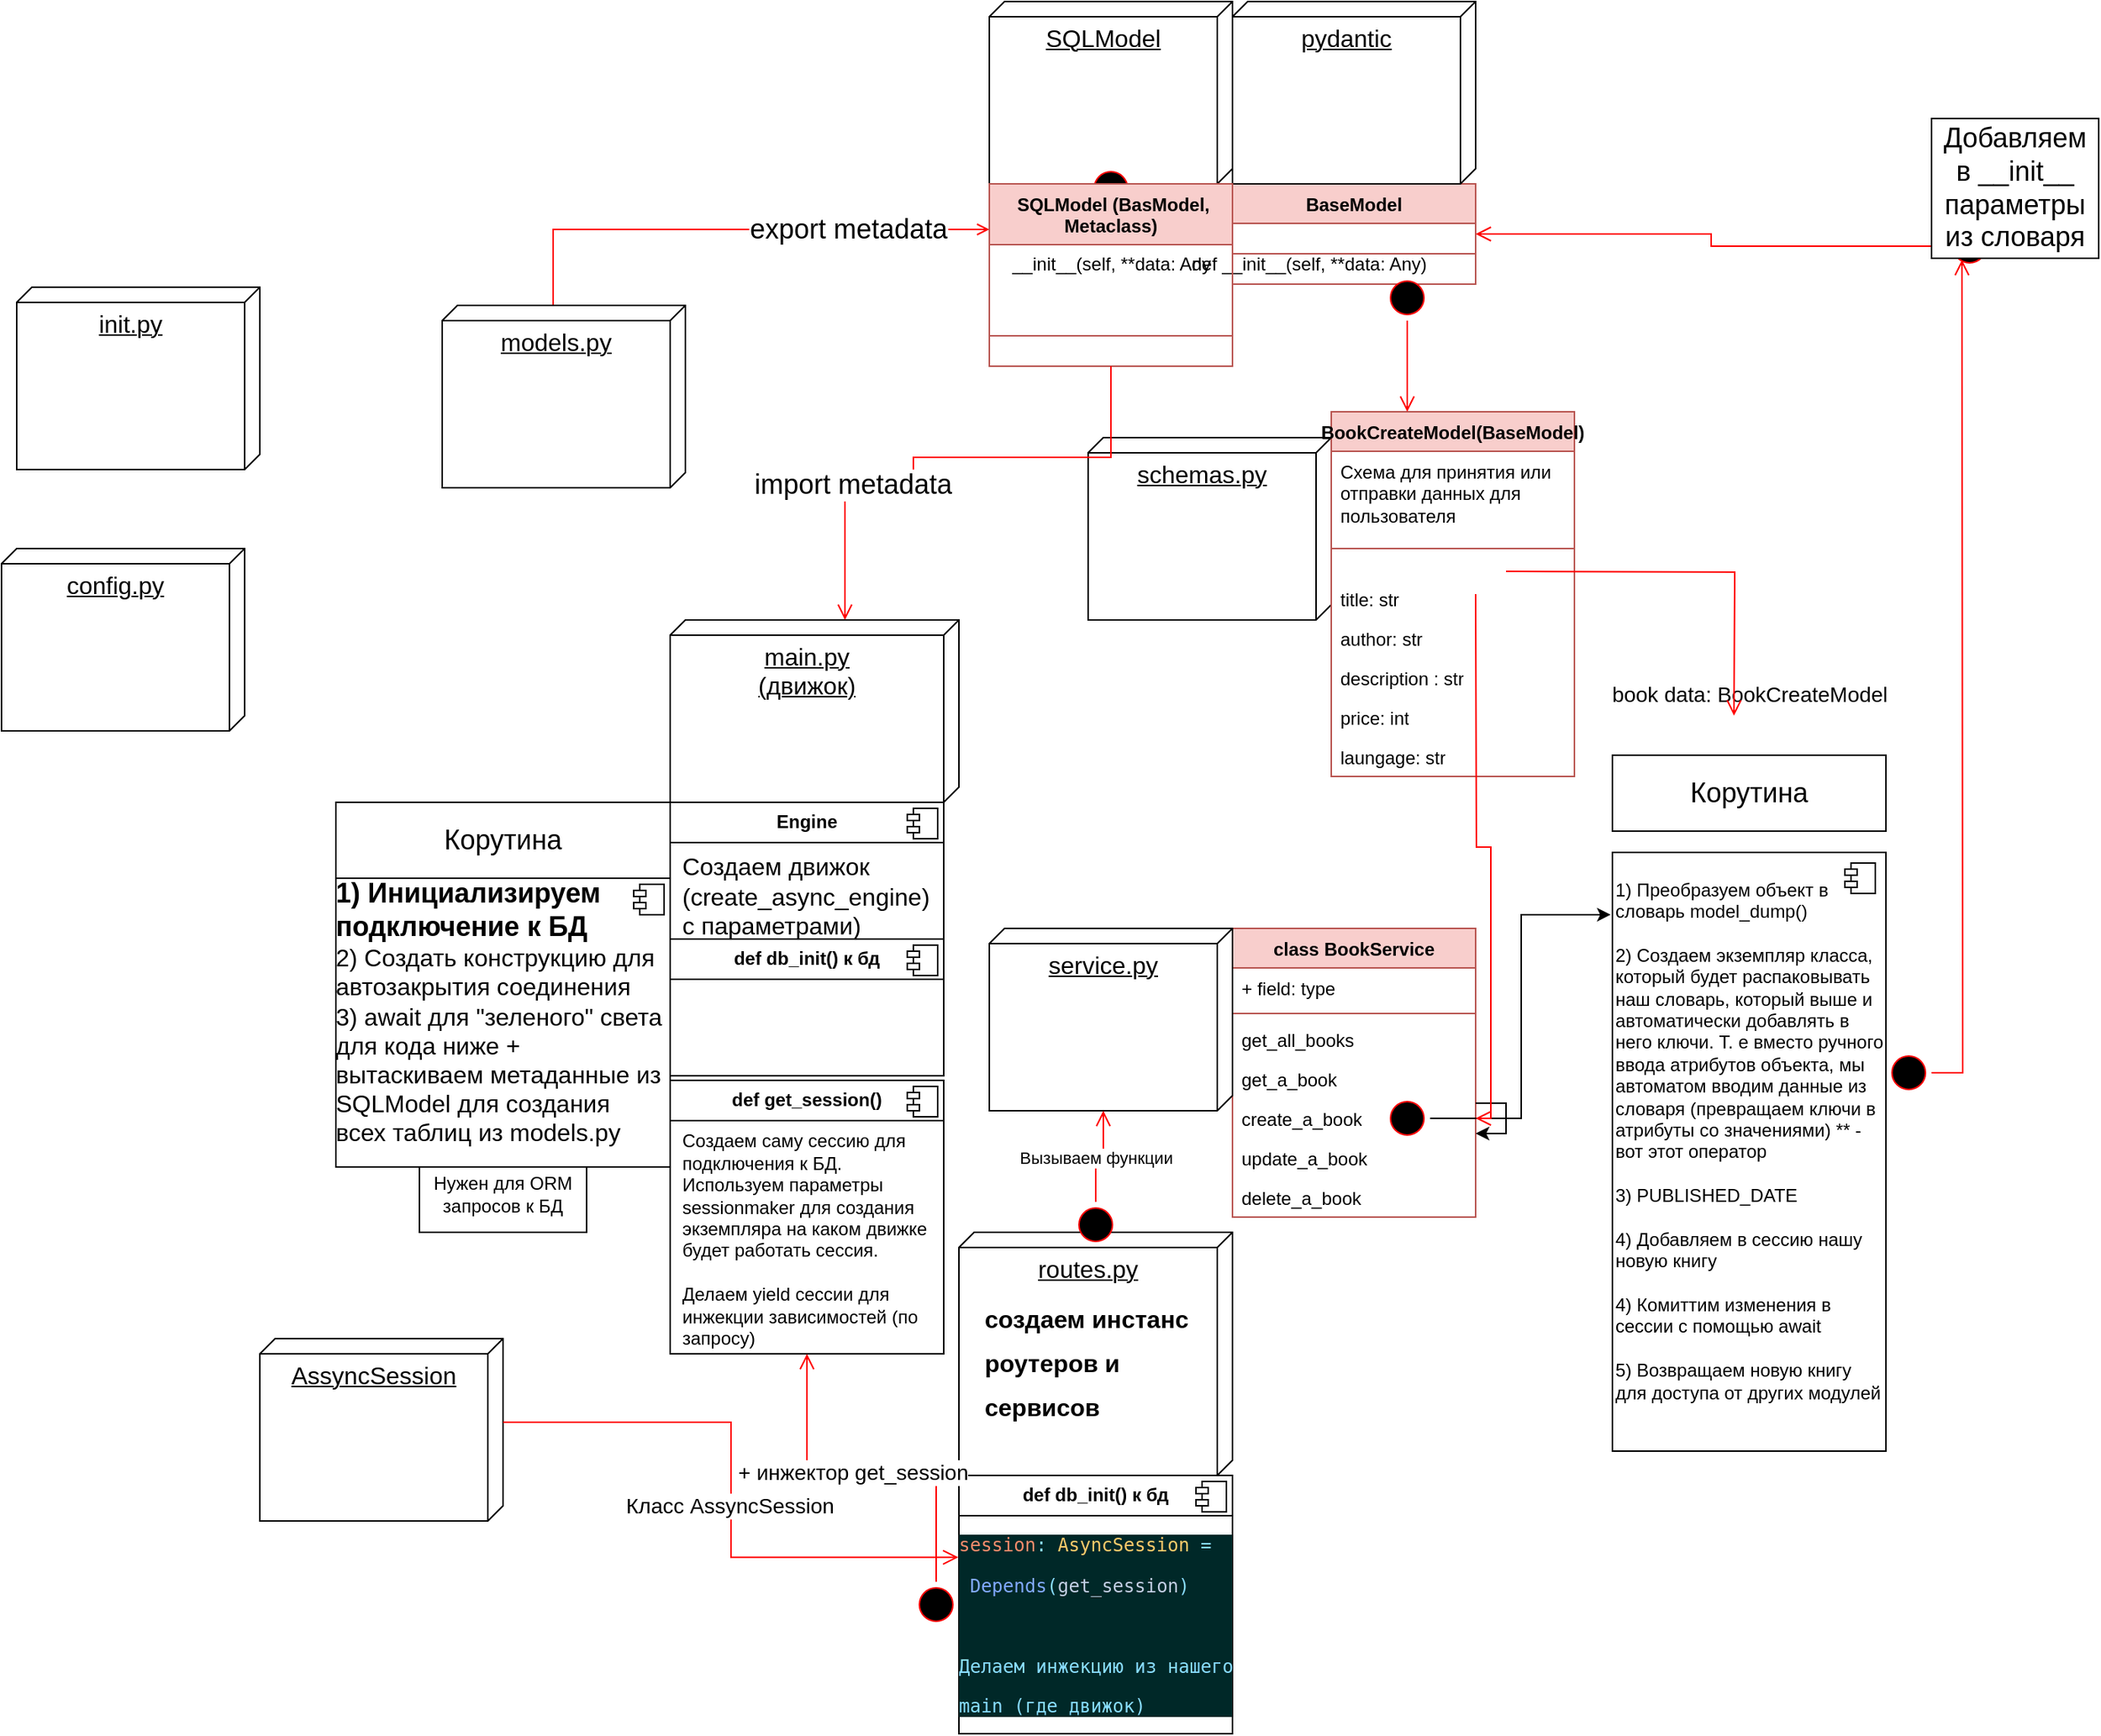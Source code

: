 <mxfile version="25.0.3">
  <diagram id="C5RBs43oDa-KdzZeNtuy" name="Page-1">
    <mxGraphModel dx="2038" dy="2088" grid="1" gridSize="10" guides="1" tooltips="1" connect="1" arrows="1" fold="1" page="1" pageScale="1" pageWidth="827" pageHeight="1169" math="0" shadow="0">
      <root>
        <mxCell id="WIyWlLk6GJQsqaUBKTNV-0" />
        <mxCell id="WIyWlLk6GJQsqaUBKTNV-1" parent="WIyWlLk6GJQsqaUBKTNV-0" />
        <mxCell id="qp3iULwaFLqNHB5OPlww-0" value="class BookService" style="swimlane;fontStyle=1;align=center;verticalAlign=top;childLayout=stackLayout;horizontal=1;startSize=26;horizontalStack=0;resizeParent=1;resizeParentMax=0;resizeLast=0;collapsible=1;marginBottom=0;whiteSpace=wrap;html=1;fillColor=#f8cecc;strokeColor=#b85450;" vertex="1" parent="WIyWlLk6GJQsqaUBKTNV-1">
          <mxGeometry x="520" y="-70" width="160" height="190" as="geometry" />
        </mxCell>
        <mxCell id="qp3iULwaFLqNHB5OPlww-1" value="+ field: type" style="text;strokeColor=none;fillColor=none;align=left;verticalAlign=top;spacingLeft=4;spacingRight=4;overflow=hidden;rotatable=0;points=[[0,0.5],[1,0.5]];portConstraint=eastwest;whiteSpace=wrap;html=1;" vertex="1" parent="qp3iULwaFLqNHB5OPlww-0">
          <mxGeometry y="26" width="160" height="26" as="geometry" />
        </mxCell>
        <mxCell id="qp3iULwaFLqNHB5OPlww-2" value="" style="line;strokeWidth=1;fillColor=none;align=left;verticalAlign=middle;spacingTop=-1;spacingLeft=3;spacingRight=3;rotatable=0;labelPosition=right;points=[];portConstraint=eastwest;strokeColor=inherit;" vertex="1" parent="qp3iULwaFLqNHB5OPlww-0">
          <mxGeometry y="52" width="160" height="8" as="geometry" />
        </mxCell>
        <mxCell id="qp3iULwaFLqNHB5OPlww-4" value="get_all_books" style="text;strokeColor=none;fillColor=none;align=left;verticalAlign=top;spacingLeft=4;spacingRight=4;overflow=hidden;rotatable=0;points=[[0,0.5],[1,0.5]];portConstraint=eastwest;whiteSpace=wrap;html=1;" vertex="1" parent="qp3iULwaFLqNHB5OPlww-0">
          <mxGeometry y="60" width="160" height="26" as="geometry" />
        </mxCell>
        <mxCell id="qp3iULwaFLqNHB5OPlww-5" value="get_a_book&lt;div&gt;&lt;br&gt;&lt;/div&gt;" style="text;strokeColor=none;fillColor=none;align=left;verticalAlign=top;spacingLeft=4;spacingRight=4;overflow=hidden;rotatable=0;points=[[0,0.5],[1,0.5]];portConstraint=eastwest;whiteSpace=wrap;html=1;" vertex="1" parent="qp3iULwaFLqNHB5OPlww-0">
          <mxGeometry y="86" width="160" height="26" as="geometry" />
        </mxCell>
        <mxCell id="qp3iULwaFLqNHB5OPlww-6" value="create_a_book" style="text;strokeColor=none;fillColor=none;align=left;verticalAlign=top;spacingLeft=4;spacingRight=4;overflow=hidden;rotatable=0;points=[[0,0.5],[1,0.5]];portConstraint=eastwest;whiteSpace=wrap;html=1;" vertex="1" parent="qp3iULwaFLqNHB5OPlww-0">
          <mxGeometry y="112" width="160" height="26" as="geometry" />
        </mxCell>
        <mxCell id="qp3iULwaFLqNHB5OPlww-7" value="update_a_book" style="text;strokeColor=none;fillColor=none;align=left;verticalAlign=top;spacingLeft=4;spacingRight=4;overflow=hidden;rotatable=0;points=[[0,0.5],[1,0.5]];portConstraint=eastwest;whiteSpace=wrap;html=1;" vertex="1" parent="qp3iULwaFLqNHB5OPlww-0">
          <mxGeometry y="138" width="160" height="26" as="geometry" />
        </mxCell>
        <mxCell id="qp3iULwaFLqNHB5OPlww-8" value="delete_a_book" style="text;strokeColor=none;fillColor=none;align=left;verticalAlign=top;spacingLeft=4;spacingRight=4;overflow=hidden;rotatable=0;points=[[0,0.5],[1,0.5]];portConstraint=eastwest;whiteSpace=wrap;html=1;" vertex="1" parent="qp3iULwaFLqNHB5OPlww-0">
          <mxGeometry y="164" width="160" height="26" as="geometry" />
        </mxCell>
        <mxCell id="qp3iULwaFLqNHB5OPlww-64" style="edgeStyle=orthogonalEdgeStyle;rounded=0;orthogonalLoop=1;jettySize=auto;html=1;" edge="1" parent="qp3iULwaFLqNHB5OPlww-0" source="qp3iULwaFLqNHB5OPlww-6" target="qp3iULwaFLqNHB5OPlww-6">
          <mxGeometry relative="1" as="geometry" />
        </mxCell>
        <mxCell id="qp3iULwaFLqNHB5OPlww-27" style="edgeStyle=orthogonalEdgeStyle;rounded=0;orthogonalLoop=1;jettySize=auto;html=1;entryX=-0.006;entryY=0.104;entryDx=0;entryDy=0;entryPerimeter=0;" edge="1" parent="WIyWlLk6GJQsqaUBKTNV-1" source="qp3iULwaFLqNHB5OPlww-11" target="qp3iULwaFLqNHB5OPlww-30">
          <mxGeometry relative="1" as="geometry">
            <mxPoint x="770" y="55.0" as="targetPoint" />
          </mxGeometry>
        </mxCell>
        <mxCell id="qp3iULwaFLqNHB5OPlww-11" value="f" style="ellipse;html=1;shape=startState;fillColor=#000000;strokeColor=#ff0000;" vertex="1" parent="WIyWlLk6GJQsqaUBKTNV-1">
          <mxGeometry x="620" y="40" width="30" height="30" as="geometry" />
        </mxCell>
        <mxCell id="qp3iULwaFLqNHB5OPlww-15" value="&lt;div style=&quot;&quot;&gt;&lt;span style=&quot;font-size: medium; background-color: initial;&quot;&gt;service.py&lt;/span&gt;&lt;/div&gt;" style="verticalAlign=top;align=center;spacingTop=8;spacingLeft=2;spacingRight=12;shape=cube;size=10;direction=south;fontStyle=4;html=1;whiteSpace=wrap;" vertex="1" parent="WIyWlLk6GJQsqaUBKTNV-1">
          <mxGeometry x="360" y="-70" width="160" height="120" as="geometry" />
        </mxCell>
        <mxCell id="qp3iULwaFLqNHB5OPlww-16" value="&lt;div style=&quot;&quot;&gt;&lt;span style=&quot;font-size: medium; background-color: initial;&quot;&gt;schemas.py&lt;/span&gt;&lt;/div&gt;" style="verticalAlign=top;align=center;spacingTop=8;spacingLeft=2;spacingRight=12;shape=cube;size=10;direction=south;fontStyle=4;html=1;whiteSpace=wrap;" vertex="1" parent="WIyWlLk6GJQsqaUBKTNV-1">
          <mxGeometry x="425" y="-393" width="160" height="120" as="geometry" />
        </mxCell>
        <mxCell id="qp3iULwaFLqNHB5OPlww-17" value="BookCreateModel(BaseModel)&lt;div&gt;&lt;br&gt;&lt;/div&gt;" style="swimlane;fontStyle=1;align=center;verticalAlign=top;childLayout=stackLayout;horizontal=1;startSize=26;horizontalStack=0;resizeParent=1;resizeParentMax=0;resizeLast=0;collapsible=1;marginBottom=0;whiteSpace=wrap;html=1;fillColor=#f8cecc;strokeColor=#b85450;" vertex="1" parent="WIyWlLk6GJQsqaUBKTNV-1">
          <mxGeometry x="585" y="-410" width="160" height="240" as="geometry" />
        </mxCell>
        <mxCell id="qp3iULwaFLqNHB5OPlww-18" value="Схема для принятия или отправки данных для пользователя&lt;div&gt;&lt;br&gt;&lt;/div&gt;" style="text;strokeColor=none;fillColor=none;align=left;verticalAlign=top;spacingLeft=4;spacingRight=4;overflow=hidden;rotatable=0;points=[[0,0.5],[1,0.5]];portConstraint=eastwest;whiteSpace=wrap;html=1;" vertex="1" parent="qp3iULwaFLqNHB5OPlww-17">
          <mxGeometry y="26" width="160" height="44" as="geometry" />
        </mxCell>
        <mxCell id="qp3iULwaFLqNHB5OPlww-19" value="" style="line;strokeWidth=1;fillColor=none;align=left;verticalAlign=middle;spacingTop=-1;spacingLeft=3;spacingRight=3;rotatable=0;labelPosition=right;points=[];portConstraint=eastwest;strokeColor=inherit;" vertex="1" parent="qp3iULwaFLqNHB5OPlww-17">
          <mxGeometry y="70" width="160" height="40" as="geometry" />
        </mxCell>
        <mxCell id="qp3iULwaFLqNHB5OPlww-20" value="title: str" style="text;strokeColor=none;fillColor=none;align=left;verticalAlign=top;spacingLeft=4;spacingRight=4;overflow=hidden;rotatable=0;points=[[0,0.5],[1,0.5]];portConstraint=eastwest;whiteSpace=wrap;html=1;" vertex="1" parent="qp3iULwaFLqNHB5OPlww-17">
          <mxGeometry y="110" width="160" height="26" as="geometry" />
        </mxCell>
        <mxCell id="qp3iULwaFLqNHB5OPlww-21" value="&lt;div&gt;author: str&lt;/div&gt;" style="text;strokeColor=none;fillColor=none;align=left;verticalAlign=top;spacingLeft=4;spacingRight=4;overflow=hidden;rotatable=0;points=[[0,0.5],[1,0.5]];portConstraint=eastwest;whiteSpace=wrap;html=1;" vertex="1" parent="qp3iULwaFLqNHB5OPlww-17">
          <mxGeometry y="136" width="160" height="26" as="geometry" />
        </mxCell>
        <mxCell id="qp3iULwaFLqNHB5OPlww-22" value="description : str" style="text;strokeColor=none;fillColor=none;align=left;verticalAlign=top;spacingLeft=4;spacingRight=4;overflow=hidden;rotatable=0;points=[[0,0.5],[1,0.5]];portConstraint=eastwest;whiteSpace=wrap;html=1;" vertex="1" parent="qp3iULwaFLqNHB5OPlww-17">
          <mxGeometry y="162" width="160" height="26" as="geometry" />
        </mxCell>
        <mxCell id="qp3iULwaFLqNHB5OPlww-23" value="price: int" style="text;strokeColor=none;fillColor=none;align=left;verticalAlign=top;spacingLeft=4;spacingRight=4;overflow=hidden;rotatable=0;points=[[0,0.5],[1,0.5]];portConstraint=eastwest;whiteSpace=wrap;html=1;" vertex="1" parent="qp3iULwaFLqNHB5OPlww-17">
          <mxGeometry y="188" width="160" height="26" as="geometry" />
        </mxCell>
        <mxCell id="qp3iULwaFLqNHB5OPlww-24" value="laungage: str" style="text;strokeColor=none;fillColor=none;align=left;verticalAlign=top;spacingLeft=4;spacingRight=4;overflow=hidden;rotatable=0;points=[[0,0.5],[1,0.5]];portConstraint=eastwest;whiteSpace=wrap;html=1;" vertex="1" parent="qp3iULwaFLqNHB5OPlww-17">
          <mxGeometry y="214" width="160" height="26" as="geometry" />
        </mxCell>
        <mxCell id="qp3iULwaFLqNHB5OPlww-30" value="1) Преобразуем объект в словарь model_dump()&amp;nbsp;&lt;div&gt;&lt;br&gt;&lt;div&gt;2) Создаем экземпляр класса, который будет распаковывать наш словарь, который выше и автоматически добавлять в него ключи. Т. е вместо ручного ввода атрибутов объекта, мы автоматом вводим данные из словаря (превращаем ключи в атрибуты со значениями) ** - вот этот оператор&lt;/div&gt;&lt;/div&gt;&lt;div&gt;&lt;br&gt;&lt;/div&gt;&lt;div&gt;3) PUBLISHED_DATE&lt;/div&gt;&lt;div&gt;&lt;br&gt;&lt;/div&gt;&lt;div&gt;4) Добавляем в сессию нашу новую книгу&lt;/div&gt;&lt;div&gt;&lt;br&gt;&lt;/div&gt;&lt;div&gt;4) Комиттим изменения в сессии с помощью await&lt;/div&gt;&lt;div&gt;&lt;br&gt;&lt;/div&gt;&lt;div&gt;5) Возвращаем новую книгу для доступа от других модулей&lt;/div&gt;&lt;div&gt;&lt;br&gt;&lt;/div&gt;" style="html=1;dropTarget=0;whiteSpace=wrap;align=left;" vertex="1" parent="WIyWlLk6GJQsqaUBKTNV-1">
          <mxGeometry x="770" y="-120" width="180" height="394" as="geometry" />
        </mxCell>
        <mxCell id="qp3iULwaFLqNHB5OPlww-31" value="" style="shape=module;jettyWidth=8;jettyHeight=4;" vertex="1" parent="qp3iULwaFLqNHB5OPlww-30">
          <mxGeometry x="1" width="20" height="20" relative="1" as="geometry">
            <mxPoint x="-27" y="7" as="offset" />
          </mxGeometry>
        </mxCell>
        <mxCell id="qp3iULwaFLqNHB5OPlww-39" value="" style="edgeStyle=orthogonalEdgeStyle;html=1;verticalAlign=bottom;endArrow=open;endSize=8;strokeColor=#ff0000;rounded=0;" edge="1" parent="WIyWlLk6GJQsqaUBKTNV-1" target="qp3iULwaFLqNHB5OPlww-6">
          <mxGeometry relative="1" as="geometry">
            <mxPoint x="675" y="-230" as="targetPoint" />
            <mxPoint x="680.0" y="-290" as="sourcePoint" />
          </mxGeometry>
        </mxCell>
        <mxCell id="qp3iULwaFLqNHB5OPlww-66" value="&lt;font style=&quot;font-size: 14px;&quot;&gt;book data: BookCreateModel&lt;/font&gt;" style="edgeLabel;html=1;align=center;verticalAlign=middle;resizable=0;points=[];" vertex="1" connectable="0" parent="qp3iULwaFLqNHB5OPlww-39">
          <mxGeometry x="0.157" y="4" relative="1" as="geometry">
            <mxPoint x="166" y="-136" as="offset" />
          </mxGeometry>
        </mxCell>
        <mxCell id="qp3iULwaFLqNHB5OPlww-40" value="&lt;div&gt;&lt;br&gt;&lt;/div&gt;" style="text;html=1;align=center;verticalAlign=middle;resizable=0;points=[];autosize=1;strokeColor=none;fillColor=none;" vertex="1" parent="WIyWlLk6GJQsqaUBKTNV-1">
          <mxGeometry x="850" y="15" width="20" height="30" as="geometry" />
        </mxCell>
        <mxCell id="qp3iULwaFLqNHB5OPlww-44" value="&lt;div&gt;BaseModel&lt;/div&gt;" style="swimlane;fontStyle=1;align=center;verticalAlign=top;childLayout=stackLayout;horizontal=1;startSize=26;horizontalStack=0;resizeParent=1;resizeParentMax=0;resizeLast=0;collapsible=1;marginBottom=0;whiteSpace=wrap;html=1;fillColor=#f8cecc;strokeColor=#b85450;" vertex="1" parent="WIyWlLk6GJQsqaUBKTNV-1">
          <mxGeometry x="520" y="-560" width="160" height="66" as="geometry" />
        </mxCell>
        <mxCell id="qp3iULwaFLqNHB5OPlww-46" value="" style="line;strokeWidth=1;fillColor=none;align=left;verticalAlign=middle;spacingTop=-1;spacingLeft=3;spacingRight=3;rotatable=0;labelPosition=right;points=[];portConstraint=eastwest;strokeColor=inherit;" vertex="1" parent="qp3iULwaFLqNHB5OPlww-44">
          <mxGeometry y="26" width="160" height="40" as="geometry" />
        </mxCell>
        <mxCell id="qp3iULwaFLqNHB5OPlww-51" value="&lt;div style=&quot;&quot;&gt;&lt;span style=&quot;font-size: medium; background-color: initial;&quot;&gt;pydantic&lt;/span&gt;&lt;/div&gt;" style="verticalAlign=top;align=center;spacingTop=8;spacingLeft=2;spacingRight=12;shape=cube;size=10;direction=south;fontStyle=4;html=1;whiteSpace=wrap;" vertex="1" parent="WIyWlLk6GJQsqaUBKTNV-1">
          <mxGeometry x="520" y="-680" width="160" height="120" as="geometry" />
        </mxCell>
        <mxCell id="qp3iULwaFLqNHB5OPlww-52" value="def __init__(self, **data: Any)" style="text;html=1;align=center;verticalAlign=middle;resizable=0;points=[];autosize=1;strokeColor=none;fillColor=none;" vertex="1" parent="WIyWlLk6GJQsqaUBKTNV-1">
          <mxGeometry x="480" y="-522" width="180" height="30" as="geometry" />
        </mxCell>
        <mxCell id="qp3iULwaFLqNHB5OPlww-57" value="Нужен для ORM&lt;div&gt;запросов к БД&lt;/div&gt;" style="html=1;whiteSpace=wrap;" vertex="1" parent="WIyWlLk6GJQsqaUBKTNV-1">
          <mxGeometry x="-15" y="80" width="110" height="50" as="geometry" />
        </mxCell>
        <mxCell id="qp3iULwaFLqNHB5OPlww-58" value="&lt;div style=&quot;&quot;&gt;&lt;font size=&quot;3&quot;&gt;routes.py&lt;/font&gt;&lt;/div&gt;" style="verticalAlign=top;align=center;spacingTop=8;spacingLeft=2;spacingRight=12;shape=cube;size=10;direction=south;fontStyle=4;html=1;whiteSpace=wrap;" vertex="1" parent="WIyWlLk6GJQsqaUBKTNV-1">
          <mxGeometry x="340" y="130" width="180" height="160" as="geometry" />
        </mxCell>
        <mxCell id="qp3iULwaFLqNHB5OPlww-61" value="" style="ellipse;html=1;shape=startState;fillColor=#000000;strokeColor=#ff0000;" vertex="1" parent="WIyWlLk6GJQsqaUBKTNV-1">
          <mxGeometry x="415" y="110" width="30" height="30" as="geometry" />
        </mxCell>
        <mxCell id="qp3iULwaFLqNHB5OPlww-62" value="" style="edgeStyle=orthogonalEdgeStyle;html=1;verticalAlign=bottom;endArrow=open;endSize=8;strokeColor=#ff0000;rounded=0;entryX=0;entryY=0;entryDx=120.0;entryDy=85;entryPerimeter=0;" edge="1" source="qp3iULwaFLqNHB5OPlww-61" parent="WIyWlLk6GJQsqaUBKTNV-1" target="qp3iULwaFLqNHB5OPlww-15">
          <mxGeometry relative="1" as="geometry">
            <mxPoint x="390" y="200" as="targetPoint" />
          </mxGeometry>
        </mxCell>
        <mxCell id="qp3iULwaFLqNHB5OPlww-63" value="Вызываем функции" style="edgeLabel;html=1;align=center;verticalAlign=middle;resizable=0;points=[];" vertex="1" connectable="0" parent="qp3iULwaFLqNHB5OPlww-62">
          <mxGeometry x="-0.158" y="-1" relative="1" as="geometry">
            <mxPoint x="-1" y="-2" as="offset" />
          </mxGeometry>
        </mxCell>
        <mxCell id="qp3iULwaFLqNHB5OPlww-67" value="&lt;div style=&quot;&quot;&gt;&lt;font size=&quot;3&quot;&gt;SQLModel&lt;/font&gt;&lt;/div&gt;" style="verticalAlign=top;align=center;spacingTop=8;spacingLeft=2;spacingRight=12;shape=cube;size=10;direction=south;fontStyle=4;html=1;whiteSpace=wrap;" vertex="1" parent="WIyWlLk6GJQsqaUBKTNV-1">
          <mxGeometry x="360" y="-680" width="160" height="120" as="geometry" />
        </mxCell>
        <mxCell id="qp3iULwaFLqNHB5OPlww-68" value="&lt;div style=&quot;&quot;&gt;&lt;font size=&quot;3&quot;&gt;main.py&lt;/font&gt;&lt;/div&gt;&lt;div style=&quot;&quot;&gt;&lt;font size=&quot;3&quot;&gt;(движок)&lt;/font&gt;&lt;/div&gt;" style="verticalAlign=top;align=center;spacingTop=8;spacingLeft=2;spacingRight=12;shape=cube;size=10;direction=south;fontStyle=4;html=1;whiteSpace=wrap;" vertex="1" parent="WIyWlLk6GJQsqaUBKTNV-1">
          <mxGeometry x="150" y="-273" width="190" height="120" as="geometry" />
        </mxCell>
        <mxCell id="qp3iULwaFLqNHB5OPlww-69" value="" style="ellipse;html=1;shape=startState;fillColor=#000000;strokeColor=#ff0000;" vertex="1" parent="WIyWlLk6GJQsqaUBKTNV-1">
          <mxGeometry x="425" y="-572" width="30" height="30" as="geometry" />
        </mxCell>
        <mxCell id="qp3iULwaFLqNHB5OPlww-70" value="" style="edgeStyle=orthogonalEdgeStyle;html=1;verticalAlign=bottom;endArrow=open;strokeColor=#ff0000;rounded=0;entryX=0;entryY=0.25;entryDx=0;entryDy=0;" edge="1" source="qp3iULwaFLqNHB5OPlww-108" parent="WIyWlLk6GJQsqaUBKTNV-1" target="qp3iULwaFLqNHB5OPlww-80">
          <mxGeometry relative="1" as="geometry">
            <mxPoint x="240" y="-590" as="targetPoint" />
            <mxPoint x="20" y="-580" as="sourcePoint" />
            <Array as="points">
              <mxPoint x="73" y="-530" />
            </Array>
          </mxGeometry>
        </mxCell>
        <mxCell id="qp3iULwaFLqNHB5OPlww-71" value="&lt;font style=&quot;font-size: 18px;&quot;&gt;export metadata&lt;/font&gt;" style="edgeLabel;html=1;align=center;verticalAlign=middle;resizable=0;points=[];" vertex="1" connectable="0" parent="qp3iULwaFLqNHB5OPlww-70">
          <mxGeometry x="0.449" relative="1" as="geometry">
            <mxPoint as="offset" />
          </mxGeometry>
        </mxCell>
        <mxCell id="qp3iULwaFLqNHB5OPlww-73" value="&lt;font style=&quot;font-size: 18px;&quot;&gt;&lt;b&gt;1) Инициализируем подключение к БД&lt;/b&gt;&lt;/font&gt;&lt;div&gt;&lt;font size=&quot;3&quot;&gt;2) Создать конструкцию для автозакрытия соединения&lt;/font&gt;&lt;/div&gt;&lt;div&gt;&lt;font size=&quot;3&quot;&gt;3) await для &quot;зеленого&quot; света для кода ниже + вытаскиваем метаданные из SQLModel для создания&amp;nbsp;&lt;/font&gt;&lt;/div&gt;&lt;div&gt;&lt;font size=&quot;3&quot;&gt;всех таблиц из models.py&lt;/font&gt;&lt;/div&gt;" style="align=left;overflow=fill;html=1;dropTarget=0;whiteSpace=wrap;" vertex="1" parent="WIyWlLk6GJQsqaUBKTNV-1">
          <mxGeometry x="-70" y="-103" width="220" height="190" as="geometry" />
        </mxCell>
        <mxCell id="qp3iULwaFLqNHB5OPlww-74" value="" style="shape=component;jettyWidth=8;jettyHeight=4;" vertex="1" parent="qp3iULwaFLqNHB5OPlww-73">
          <mxGeometry x="1" width="20" height="20" relative="1" as="geometry">
            <mxPoint x="-24" y="4" as="offset" />
          </mxGeometry>
        </mxCell>
        <mxCell id="qp3iULwaFLqNHB5OPlww-76" value="&lt;p style=&quot;margin:0px;margin-top:6px;text-align:center;&quot;&gt;&lt;b&gt;Engine&lt;/b&gt;&lt;/p&gt;&lt;hr size=&quot;1&quot; style=&quot;border-style:solid;&quot;&gt;&lt;p style=&quot;margin:0px;margin-left:8px;&quot;&gt;&lt;font size=&quot;3&quot;&gt;Создаем движок (create_async_engine) с параметрами)&lt;/font&gt;&lt;/p&gt;" style="align=left;overflow=fill;html=1;dropTarget=0;whiteSpace=wrap;" vertex="1" parent="WIyWlLk6GJQsqaUBKTNV-1">
          <mxGeometry x="150" y="-153" width="180" height="90" as="geometry" />
        </mxCell>
        <mxCell id="qp3iULwaFLqNHB5OPlww-77" value="" style="shape=component;jettyWidth=8;jettyHeight=4;" vertex="1" parent="qp3iULwaFLqNHB5OPlww-76">
          <mxGeometry x="1" width="20" height="20" relative="1" as="geometry">
            <mxPoint x="-24" y="4" as="offset" />
          </mxGeometry>
        </mxCell>
        <mxCell id="qp3iULwaFLqNHB5OPlww-78" value="&lt;font style=&quot;font-size: 18px;&quot;&gt;Корутина&lt;/font&gt;" style="html=1;whiteSpace=wrap;" vertex="1" parent="WIyWlLk6GJQsqaUBKTNV-1">
          <mxGeometry x="-70" y="-153" width="220" height="50" as="geometry" />
        </mxCell>
        <mxCell id="qp3iULwaFLqNHB5OPlww-79" value="&lt;font style=&quot;font-size: 18px;&quot;&gt;Корутина&lt;/font&gt;" style="html=1;whiteSpace=wrap;" vertex="1" parent="WIyWlLk6GJQsqaUBKTNV-1">
          <mxGeometry x="770" y="-184" width="180" height="50" as="geometry" />
        </mxCell>
        <mxCell id="qp3iULwaFLqNHB5OPlww-80" value="&amp;nbsp;SQLModel (BasModel, Metaclass)" style="swimlane;fontStyle=1;align=center;verticalAlign=top;childLayout=stackLayout;horizontal=1;startSize=40;horizontalStack=0;resizeParent=1;resizeParentMax=0;resizeLast=0;collapsible=1;marginBottom=0;whiteSpace=wrap;html=1;fillColor=#f8cecc;strokeColor=#b85450;" vertex="1" parent="WIyWlLk6GJQsqaUBKTNV-1">
          <mxGeometry x="360" y="-560" width="160" height="120" as="geometry" />
        </mxCell>
        <mxCell id="qp3iULwaFLqNHB5OPlww-82" value="__init__(self, **data: Any&lt;div&gt;&lt;br&gt;&lt;/div&gt;" style="text;html=1;align=center;verticalAlign=middle;resizable=0;points=[];autosize=1;strokeColor=none;fillColor=none;" vertex="1" parent="qp3iULwaFLqNHB5OPlww-80">
          <mxGeometry y="40" width="160" height="40" as="geometry" />
        </mxCell>
        <mxCell id="qp3iULwaFLqNHB5OPlww-81" value="" style="line;strokeWidth=1;fillColor=none;align=left;verticalAlign=middle;spacingTop=-1;spacingLeft=3;spacingRight=3;rotatable=0;labelPosition=right;points=[];portConstraint=eastwest;strokeColor=inherit;" vertex="1" parent="qp3iULwaFLqNHB5OPlww-80">
          <mxGeometry y="80" width="160" height="40" as="geometry" />
        </mxCell>
        <mxCell id="qp3iULwaFLqNHB5OPlww-90" value="" style="edgeStyle=orthogonalEdgeStyle;html=1;verticalAlign=bottom;endArrow=open;endSize=8;strokeColor=#ff0000;rounded=0;" edge="1" parent="WIyWlLk6GJQsqaUBKTNV-1">
          <mxGeometry relative="1" as="geometry">
            <mxPoint x="850" y="-210" as="targetPoint" />
            <mxPoint x="700.0" y="-305.0" as="sourcePoint" />
          </mxGeometry>
        </mxCell>
        <mxCell id="qp3iULwaFLqNHB5OPlww-94" value="&lt;h1 style=&quot;margin-top: 0px;&quot;&gt;&lt;font size=&quot;3&quot;&gt;создаем инстанс роутеров и сервисов&lt;/font&gt;&lt;/h1&gt;" style="text;html=1;whiteSpace=wrap;overflow=hidden;rounded=0;" vertex="1" parent="WIyWlLk6GJQsqaUBKTNV-1">
          <mxGeometry x="355" y="164" width="150" height="110" as="geometry" />
        </mxCell>
        <mxCell id="qp3iULwaFLqNHB5OPlww-96" value="&lt;p style=&quot;margin:0px;margin-top:6px;text-align:center;&quot;&gt;&lt;b&gt;def db_init() к бд&lt;/b&gt;&lt;/p&gt;&lt;hr size=&quot;1&quot; style=&quot;border-style:solid;&quot;&gt;&lt;p style=&quot;margin:0px;margin-left:8px;&quot;&gt;&lt;br&gt;&lt;/p&gt;" style="align=left;overflow=fill;html=1;dropTarget=0;whiteSpace=wrap;" vertex="1" parent="WIyWlLk6GJQsqaUBKTNV-1">
          <mxGeometry x="150" y="-63" width="180" height="90" as="geometry" />
        </mxCell>
        <mxCell id="qp3iULwaFLqNHB5OPlww-97" value="" style="shape=component;jettyWidth=8;jettyHeight=4;" vertex="1" parent="qp3iULwaFLqNHB5OPlww-96">
          <mxGeometry x="1" width="20" height="20" relative="1" as="geometry">
            <mxPoint x="-24" y="4" as="offset" />
          </mxGeometry>
        </mxCell>
        <mxCell id="qp3iULwaFLqNHB5OPlww-98" value="&lt;p style=&quot;margin:0px;margin-top:6px;text-align:center;&quot;&gt;&lt;b&gt;def get_session()&lt;/b&gt;&lt;/p&gt;&lt;hr size=&quot;1&quot; style=&quot;border-style:solid;&quot;&gt;&lt;p style=&quot;margin:0px;margin-left:8px;&quot;&gt;Создаем саму сессию для подключения к БД. Используем параметры sessionmaker для создания экземпляра на каком движке будет работать сессия.&amp;nbsp;&lt;/p&gt;&lt;p style=&quot;margin:0px;margin-left:8px;&quot;&gt;&lt;br&gt;&lt;/p&gt;&lt;p style=&quot;margin:0px;margin-left:8px;&quot;&gt;Делаем yield сессии для инжекции зависимостей (по запросу)&lt;/p&gt;" style="align=left;overflow=fill;html=1;dropTarget=0;whiteSpace=wrap;" vertex="1" parent="WIyWlLk6GJQsqaUBKTNV-1">
          <mxGeometry x="150" y="30" width="180" height="180" as="geometry" />
        </mxCell>
        <mxCell id="qp3iULwaFLqNHB5OPlww-99" value="" style="shape=component;jettyWidth=8;jettyHeight=4;" vertex="1" parent="qp3iULwaFLqNHB5OPlww-98">
          <mxGeometry x="1" width="20" height="20" relative="1" as="geometry">
            <mxPoint x="-24" y="4" as="offset" />
          </mxGeometry>
        </mxCell>
        <mxCell id="qp3iULwaFLqNHB5OPlww-100" value="&lt;p style=&quot;margin:0px;margin-top:6px;text-align:center;&quot;&gt;&lt;b&gt;def db_init() к бд&lt;/b&gt;&lt;/p&gt;&lt;hr size=&quot;1&quot; style=&quot;border-style:solid;&quot;&gt;&lt;div style=&quot;background-color: rgb(0, 40, 40);&quot;&gt;&lt;pre style=&quot;color: rgb(195, 206, 227); font-family: Menlo, monospace;&quot;&gt;&lt;span style=&quot;color:#f78c6c;&quot;&gt;session&lt;/span&gt;&lt;span style=&quot;color:#89ddff;&quot;&gt;: &lt;/span&gt;&lt;span style=&quot;color:#ffcb6b;&quot;&gt;AsyncSession &lt;/span&gt;&lt;span style=&quot;color:#89ddff;&quot;&gt;=&lt;/span&gt;&lt;/pre&gt;&lt;pre style=&quot;color: rgb(195, 206, 227); font-family: Menlo, monospace;&quot;&gt;&lt;span style=&quot;color:#89ddff;&quot;&gt; &lt;/span&gt;&lt;span style=&quot;color:#82aaff;&quot;&gt;Depends&lt;/span&gt;&lt;span style=&quot;color:#89ddff;&quot;&gt;(&lt;/span&gt;get_session&lt;span style=&quot;color:#89ddff;&quot;&gt;)&lt;/span&gt;&lt;/pre&gt;&lt;pre style=&quot;color: rgb(195, 206, 227); font-family: Menlo, monospace;&quot;&gt;&lt;span style=&quot;color:#89ddff;&quot;&gt;&lt;br&gt;&lt;/span&gt;&lt;/pre&gt;&lt;pre style=&quot;font-family: Menlo, monospace;&quot;&gt;&lt;font color=&quot;#89ddff&quot;&gt;Делаем инжекцию из нашего&lt;/font&gt;&lt;/pre&gt;&lt;pre style=&quot;font-family: Menlo, monospace;&quot;&gt;&lt;font color=&quot;#89ddff&quot;&gt;main (где движок)&lt;/font&gt;&lt;/pre&gt;&lt;/div&gt;" style="align=left;overflow=fill;html=1;dropTarget=0;whiteSpace=wrap;" vertex="1" parent="WIyWlLk6GJQsqaUBKTNV-1">
          <mxGeometry x="340" y="290" width="180" height="170" as="geometry" />
        </mxCell>
        <mxCell id="qp3iULwaFLqNHB5OPlww-101" value="" style="shape=component;jettyWidth=8;jettyHeight=4;" vertex="1" parent="qp3iULwaFLqNHB5OPlww-100">
          <mxGeometry x="1" width="20" height="20" relative="1" as="geometry">
            <mxPoint x="-24" y="4" as="offset" />
          </mxGeometry>
        </mxCell>
        <mxCell id="qp3iULwaFLqNHB5OPlww-104" value="" style="ellipse;html=1;shape=startState;fillColor=#000000;strokeColor=#ff0000;" vertex="1" parent="WIyWlLk6GJQsqaUBKTNV-1">
          <mxGeometry x="310" y="360" width="30" height="30" as="geometry" />
        </mxCell>
        <mxCell id="qp3iULwaFLqNHB5OPlww-105" value="" style="edgeStyle=orthogonalEdgeStyle;html=1;verticalAlign=bottom;endArrow=open;endSize=8;strokeColor=#ff0000;rounded=0;entryX=0.5;entryY=1;entryDx=0;entryDy=0;" edge="1" source="qp3iULwaFLqNHB5OPlww-104" parent="WIyWlLk6GJQsqaUBKTNV-1" target="qp3iULwaFLqNHB5OPlww-98">
          <mxGeometry relative="1" as="geometry">
            <mxPoint x="325" y="450" as="targetPoint" />
          </mxGeometry>
        </mxCell>
        <mxCell id="qp3iULwaFLqNHB5OPlww-128" value="&lt;font style=&quot;font-size: 14px;&quot;&gt;+ инжектор get_session&lt;/font&gt;" style="edgeLabel;html=1;align=center;verticalAlign=middle;resizable=0;points=[];" vertex="1" connectable="0" parent="qp3iULwaFLqNHB5OPlww-105">
          <mxGeometry x="0.105" y="3" relative="1" as="geometry">
            <mxPoint as="offset" />
          </mxGeometry>
        </mxCell>
        <mxCell id="qp3iULwaFLqNHB5OPlww-108" value="&lt;div style=&quot;&quot;&gt;&lt;font size=&quot;3&quot;&gt;models.py&lt;/font&gt;&lt;/div&gt;" style="verticalAlign=top;align=center;spacingTop=8;spacingLeft=2;spacingRight=12;shape=cube;size=10;direction=south;fontStyle=4;html=1;whiteSpace=wrap;" vertex="1" parent="WIyWlLk6GJQsqaUBKTNV-1">
          <mxGeometry y="-480" width="160" height="120" as="geometry" />
        </mxCell>
        <mxCell id="qp3iULwaFLqNHB5OPlww-111" value="" style="edgeStyle=orthogonalEdgeStyle;html=1;verticalAlign=bottom;endArrow=open;endSize=8;strokeColor=#ff0000;rounded=0;entryX=0;entryY=0;entryDx=0;entryDy=75;entryPerimeter=0;exitX=0.5;exitY=1;exitDx=0;exitDy=0;" edge="1" parent="WIyWlLk6GJQsqaUBKTNV-1" source="qp3iULwaFLqNHB5OPlww-80" target="qp3iULwaFLqNHB5OPlww-68">
          <mxGeometry relative="1" as="geometry">
            <mxPoint x="330" y="-340" as="targetPoint" />
            <mxPoint x="425" y="-557" as="sourcePoint" />
            <Array as="points">
              <mxPoint x="440" y="-380" />
              <mxPoint x="310" y="-380" />
              <mxPoint x="310" y="-362" />
              <mxPoint x="265" y="-362" />
            </Array>
          </mxGeometry>
        </mxCell>
        <mxCell id="qp3iULwaFLqNHB5OPlww-112" value="&lt;font style=&quot;font-size: 18px;&quot;&gt;import metadata&lt;/font&gt;" style="edgeLabel;html=1;align=center;verticalAlign=middle;resizable=0;points=[];" vertex="1" connectable="0" parent="qp3iULwaFLqNHB5OPlww-111">
          <mxGeometry x="0.449" relative="1" as="geometry">
            <mxPoint as="offset" />
          </mxGeometry>
        </mxCell>
        <mxCell id="qp3iULwaFLqNHB5OPlww-113" value="" style="ellipse;html=1;shape=startState;fillColor=#000000;strokeColor=#ff0000;" vertex="1" parent="WIyWlLk6GJQsqaUBKTNV-1">
          <mxGeometry x="620" y="-500" width="30" height="30" as="geometry" />
        </mxCell>
        <mxCell id="qp3iULwaFLqNHB5OPlww-114" value="" style="edgeStyle=orthogonalEdgeStyle;html=1;verticalAlign=bottom;endArrow=open;endSize=8;strokeColor=#ff0000;rounded=0;" edge="1" source="qp3iULwaFLqNHB5OPlww-113" parent="WIyWlLk6GJQsqaUBKTNV-1">
          <mxGeometry relative="1" as="geometry">
            <mxPoint x="635" y="-410" as="targetPoint" />
          </mxGeometry>
        </mxCell>
        <mxCell id="qp3iULwaFLqNHB5OPlww-119" value="" style="ellipse;html=1;shape=startState;fillColor=#000000;strokeColor=#ff0000;" vertex="1" parent="WIyWlLk6GJQsqaUBKTNV-1">
          <mxGeometry x="950" y="10" width="30" height="30" as="geometry" />
        </mxCell>
        <mxCell id="qp3iULwaFLqNHB5OPlww-120" value="" style="edgeStyle=orthogonalEdgeStyle;html=1;verticalAlign=bottom;endArrow=open;endSize=8;strokeColor=#ff0000;rounded=0;" edge="1" source="qp3iULwaFLqNHB5OPlww-119" parent="WIyWlLk6GJQsqaUBKTNV-1">
          <mxGeometry relative="1" as="geometry">
            <mxPoint x="1000" y="-510" as="targetPoint" />
          </mxGeometry>
        </mxCell>
        <mxCell id="qp3iULwaFLqNHB5OPlww-121" value="" style="ellipse;html=1;shape=startState;fillColor=#000000;strokeColor=#ff0000;" vertex="1" parent="WIyWlLk6GJQsqaUBKTNV-1">
          <mxGeometry x="990" y="-534" width="30" height="30" as="geometry" />
        </mxCell>
        <mxCell id="qp3iULwaFLqNHB5OPlww-122" value="" style="edgeStyle=orthogonalEdgeStyle;html=1;verticalAlign=bottom;endArrow=open;endSize=8;strokeColor=#ff0000;rounded=0;entryX=1;entryY=0.5;entryDx=0;entryDy=0;" edge="1" source="qp3iULwaFLqNHB5OPlww-121" parent="WIyWlLk6GJQsqaUBKTNV-1" target="qp3iULwaFLqNHB5OPlww-44">
          <mxGeometry relative="1" as="geometry">
            <mxPoint x="1005" y="-444" as="targetPoint" />
          </mxGeometry>
        </mxCell>
        <mxCell id="qp3iULwaFLqNHB5OPlww-123" value="&lt;span style=&quot;font-size: 18px;&quot;&gt;Добавляем&lt;/span&gt;&lt;div&gt;&lt;span style=&quot;font-size: 18px;&quot;&gt;в __init__ параметры из словаря&lt;/span&gt;&lt;/div&gt;" style="html=1;whiteSpace=wrap;" vertex="1" parent="WIyWlLk6GJQsqaUBKTNV-1">
          <mxGeometry x="980" y="-603" width="110" height="92" as="geometry" />
        </mxCell>
        <mxCell id="qp3iULwaFLqNHB5OPlww-124" value="&lt;div style=&quot;&quot;&gt;&lt;font size=&quot;3&quot;&gt;AssyncSession&lt;/font&gt;&lt;/div&gt;&lt;div style=&quot;&quot;&gt;&lt;font size=&quot;3&quot;&gt;&lt;br&gt;&lt;/font&gt;&lt;/div&gt;" style="verticalAlign=top;align=center;spacingTop=8;spacingLeft=2;spacingRight=12;shape=cube;size=10;direction=south;fontStyle=4;html=1;whiteSpace=wrap;" vertex="1" parent="WIyWlLk6GJQsqaUBKTNV-1">
          <mxGeometry x="-120" y="200" width="160" height="120" as="geometry" />
        </mxCell>
        <mxCell id="qp3iULwaFLqNHB5OPlww-126" value="" style="edgeStyle=orthogonalEdgeStyle;html=1;verticalAlign=bottom;endArrow=open;endSize=8;strokeColor=#ff0000;rounded=0;exitX=0;exitY=0;exitDx=55;exitDy=0;exitPerimeter=0;entryX=-0.002;entryY=0.317;entryDx=0;entryDy=0;entryPerimeter=0;" edge="1" source="qp3iULwaFLqNHB5OPlww-124" parent="WIyWlLk6GJQsqaUBKTNV-1" target="qp3iULwaFLqNHB5OPlww-100">
          <mxGeometry relative="1" as="geometry">
            <mxPoint x="170" y="410" as="targetPoint" />
            <mxPoint x="70.0" y="255.077" as="sourcePoint" />
          </mxGeometry>
        </mxCell>
        <mxCell id="qp3iULwaFLqNHB5OPlww-127" value="&lt;span style=&quot;font-size: 14px;&quot;&gt;Класс AssyncSession&lt;/span&gt;" style="edgeLabel;html=1;align=center;verticalAlign=middle;resizable=0;points=[];" vertex="1" connectable="0" parent="qp3iULwaFLqNHB5OPlww-126">
          <mxGeometry x="0.055" y="-1" relative="1" as="geometry">
            <mxPoint as="offset" />
          </mxGeometry>
        </mxCell>
        <mxCell id="qp3iULwaFLqNHB5OPlww-129" value="&lt;div style=&quot;&quot;&gt;&lt;span style=&quot;font-size: medium; background-color: initial;&quot;&gt;config.py&lt;/span&gt;&lt;/div&gt;&lt;div style=&quot;&quot;&gt;&lt;span style=&quot;font-size: medium; background-color: initial;&quot;&gt;&lt;br&gt;&lt;/span&gt;&lt;/div&gt;" style="verticalAlign=top;align=center;spacingTop=8;spacingLeft=2;spacingRight=12;shape=cube;size=10;direction=south;fontStyle=4;html=1;whiteSpace=wrap;" vertex="1" parent="WIyWlLk6GJQsqaUBKTNV-1">
          <mxGeometry x="-290" y="-320" width="160" height="120" as="geometry" />
        </mxCell>
        <mxCell id="qp3iULwaFLqNHB5OPlww-130" value="&lt;div style=&quot;&quot;&gt;&lt;font size=&quot;3&quot;&gt;init.py&lt;/font&gt;&lt;/div&gt;&lt;div style=&quot;&quot;&gt;&lt;font size=&quot;3&quot;&gt;&lt;br&gt;&lt;/font&gt;&lt;/div&gt;" style="verticalAlign=top;align=center;spacingTop=8;spacingLeft=2;spacingRight=12;shape=cube;size=10;direction=south;fontStyle=4;html=1;whiteSpace=wrap;" vertex="1" parent="WIyWlLk6GJQsqaUBKTNV-1">
          <mxGeometry x="-280" y="-492" width="160" height="120" as="geometry" />
        </mxCell>
      </root>
    </mxGraphModel>
  </diagram>
</mxfile>
